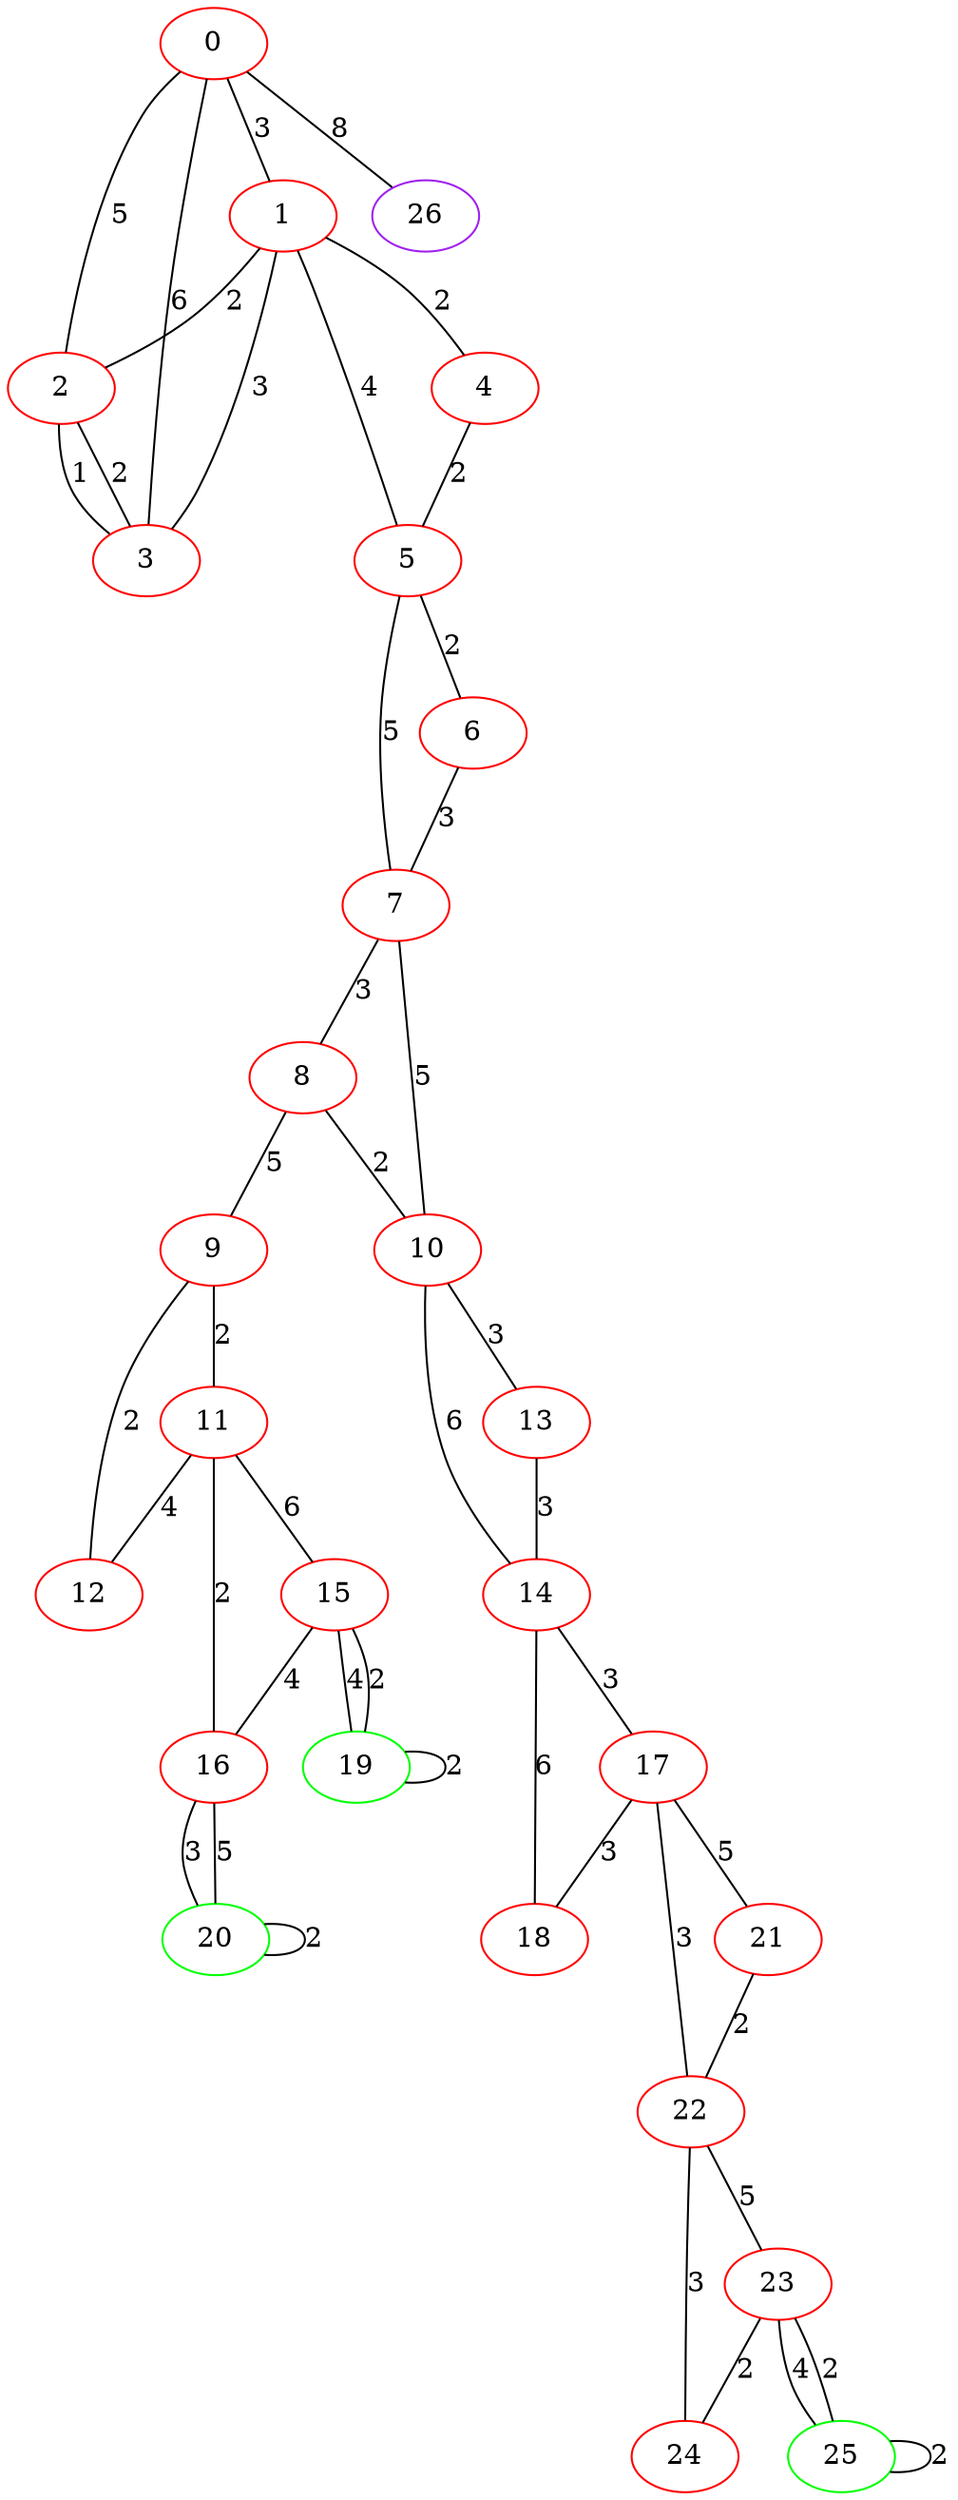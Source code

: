 graph "" {
0 [color=red, weight=1];
1 [color=red, weight=1];
2 [color=red, weight=1];
3 [color=red, weight=1];
4 [color=red, weight=1];
5 [color=red, weight=1];
6 [color=red, weight=1];
7 [color=red, weight=1];
8 [color=red, weight=1];
9 [color=red, weight=1];
10 [color=red, weight=1];
11 [color=red, weight=1];
12 [color=red, weight=1];
13 [color=red, weight=1];
14 [color=red, weight=1];
15 [color=red, weight=1];
16 [color=red, weight=1];
17 [color=red, weight=1];
18 [color=red, weight=1];
19 [color=green, weight=2];
20 [color=green, weight=2];
21 [color=red, weight=1];
22 [color=red, weight=1];
23 [color=red, weight=1];
24 [color=red, weight=1];
25 [color=green, weight=2];
26 [color=purple, weight=4];
0 -- 1  [key=0, label=3];
0 -- 2  [key=0, label=5];
0 -- 3  [key=0, label=6];
0 -- 26  [key=0, label=8];
1 -- 2  [key=0, label=2];
1 -- 3  [key=0, label=3];
1 -- 4  [key=0, label=2];
1 -- 5  [key=0, label=4];
2 -- 3  [key=0, label=2];
2 -- 3  [key=1, label=1];
4 -- 5  [key=0, label=2];
5 -- 6  [key=0, label=2];
5 -- 7  [key=0, label=5];
6 -- 7  [key=0, label=3];
7 -- 8  [key=0, label=3];
7 -- 10  [key=0, label=5];
8 -- 9  [key=0, label=5];
8 -- 10  [key=0, label=2];
9 -- 11  [key=0, label=2];
9 -- 12  [key=0, label=2];
10 -- 13  [key=0, label=3];
10 -- 14  [key=0, label=6];
11 -- 16  [key=0, label=2];
11 -- 12  [key=0, label=4];
11 -- 15  [key=0, label=6];
13 -- 14  [key=0, label=3];
14 -- 17  [key=0, label=3];
14 -- 18  [key=0, label=6];
15 -- 16  [key=0, label=4];
15 -- 19  [key=0, label=4];
15 -- 19  [key=1, label=2];
16 -- 20  [key=0, label=3];
16 -- 20  [key=1, label=5];
17 -- 18  [key=0, label=3];
17 -- 22  [key=0, label=3];
17 -- 21  [key=0, label=5];
19 -- 19  [key=0, label=2];
20 -- 20  [key=0, label=2];
21 -- 22  [key=0, label=2];
22 -- 24  [key=0, label=3];
22 -- 23  [key=0, label=5];
23 -- 24  [key=0, label=2];
23 -- 25  [key=0, label=4];
23 -- 25  [key=1, label=2];
25 -- 25  [key=0, label=2];
}
